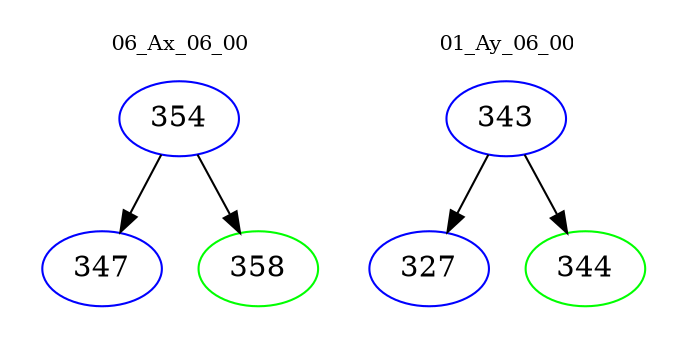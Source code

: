 digraph{
subgraph cluster_0 {
color = white
label = "06_Ax_06_00";
fontsize=10;
T0_354 [label="354", color="blue"]
T0_354 -> T0_347 [color="black"]
T0_347 [label="347", color="blue"]
T0_354 -> T0_358 [color="black"]
T0_358 [label="358", color="green"]
}
subgraph cluster_1 {
color = white
label = "01_Ay_06_00";
fontsize=10;
T1_343 [label="343", color="blue"]
T1_343 -> T1_327 [color="black"]
T1_327 [label="327", color="blue"]
T1_343 -> T1_344 [color="black"]
T1_344 [label="344", color="green"]
}
}
